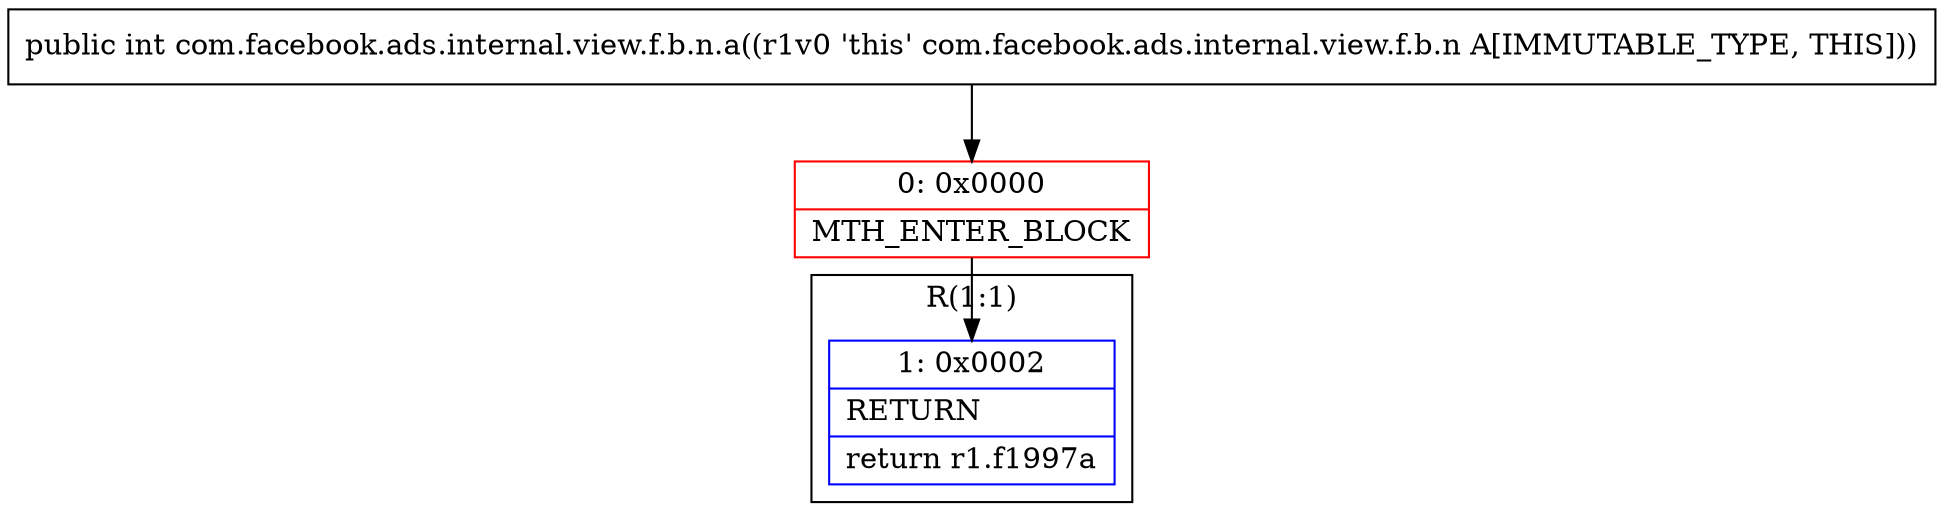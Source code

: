 digraph "CFG forcom.facebook.ads.internal.view.f.b.n.a()I" {
subgraph cluster_Region_1644896383 {
label = "R(1:1)";
node [shape=record,color=blue];
Node_1 [shape=record,label="{1\:\ 0x0002|RETURN\l|return r1.f1997a\l}"];
}
Node_0 [shape=record,color=red,label="{0\:\ 0x0000|MTH_ENTER_BLOCK\l}"];
MethodNode[shape=record,label="{public int com.facebook.ads.internal.view.f.b.n.a((r1v0 'this' com.facebook.ads.internal.view.f.b.n A[IMMUTABLE_TYPE, THIS])) }"];
MethodNode -> Node_0;
Node_0 -> Node_1;
}


